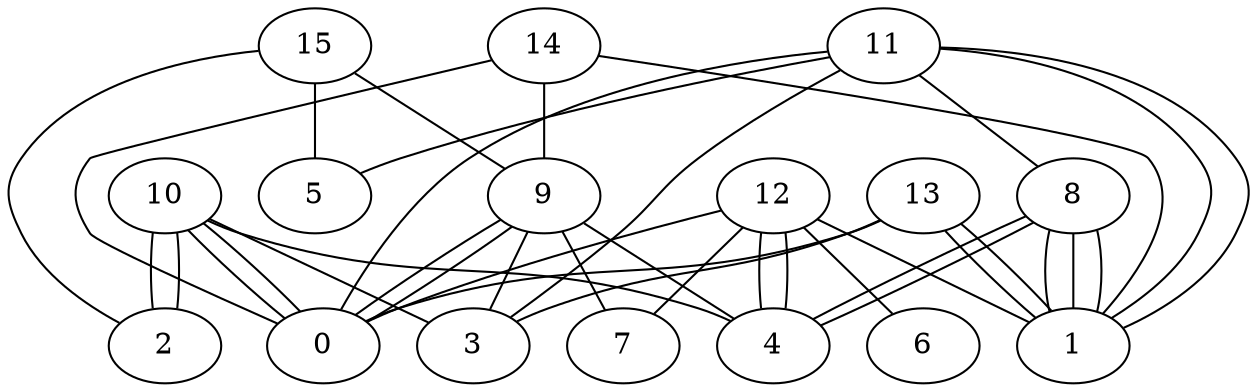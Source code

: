 graph G {
0;
1;
2;
3;
4;
5;
6;
7;
8;
9;
10;
11;
12;
13;
14;
15;
15--9 ;
15--5 ;
15--2 ;
14--9 ;
14--1 ;
14--0 ;
13--3 ;
13--1 ;
13--0 ;
13--1 ;
12--4 ;
12--0 ;
12--7 ;
12--6 ;
12--1 ;
12--4 ;
11--1 ;
11--8 ;
11--5 ;
11--3 ;
11--1 ;
11--0 ;
10--2 ;
10--4 ;
10--0 ;
10--3 ;
10--2 ;
10--0 ;
9--3 ;
9--7 ;
9--0 ;
9--0 ;
9--4 ;
8--1 ;
8--1 ;
8--4 ;
8--4 ;
8--1 ;
}
